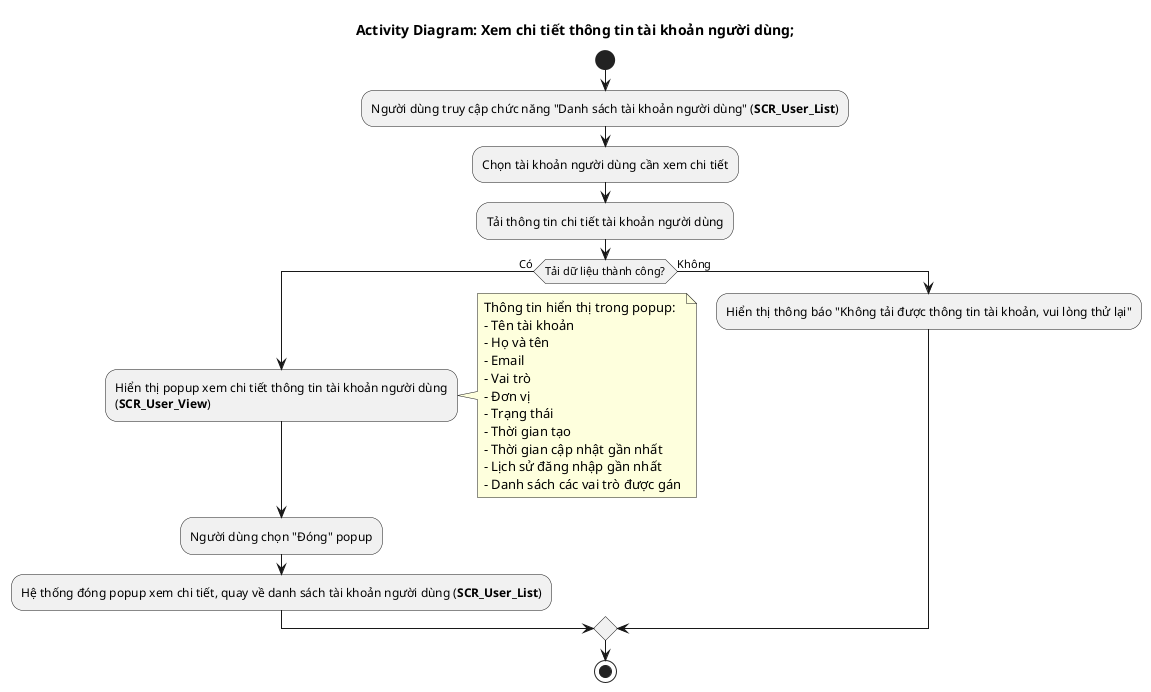@startuml AD_User_View
!pragma layout smetana
title Activity Diagram: Xem chi tiết thông tin tài khoản người dùng;
start
:Người dùng truy cập chức năng "Danh sách tài khoản người dùng" (**SCR_User_List**);
:Chọn tài khoản người dùng cần xem chi tiết;
:Tải thông tin chi tiết tài khoản người dùng;
if (Tải dữ liệu thành công?) then (Có)
  :Hiển thị popup xem chi tiết thông tin tài khoản người dùng
  (**SCR_User_View**);
  note right
    Thông tin hiển thị trong popup:
    - Tên tài khoản
    - Họ và tên
    - Email
    - Vai trò
    - Đơn vị
    - Trạng thái
    - Thời gian tạo
    - Thời gian cập nhật gần nhất
    - Lịch sử đăng nhập gần nhất
    - Danh sách các vai trò được gán
  end note
  :Người dùng chọn "Đóng" popup;
  :Hệ thống đóng popup xem chi tiết, quay về danh sách tài khoản người dùng (**SCR_User_List**);
else (Không)
  :Hiển thị thông báo "Không tải được thông tin tài khoản, vui lòng thử lại";
endif
stop
@enduml